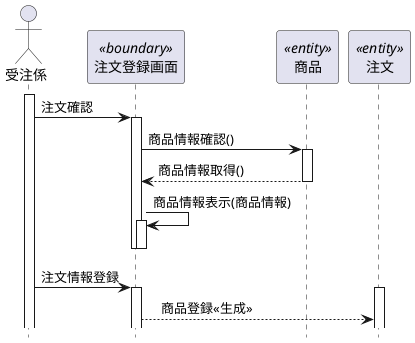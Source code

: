 @startuml 商品注文
hide footbox 
actor 受注係 as staff
participant "注文登録画面" as boundary <<boundary>>
participant "商品" as goods <<entity>>
participant "注文" as order <<entity>>

activate staff
staff -> boundary:注文確認
activate boundary
boundary -> goods:商品情報確認()
activate goods
goods --> boundary:商品情報取得()
deactivate goods
boundary ->boundary:商品情報表示(商品情報)
activate boundary
deactivate boundary
deactivate boundary
staff -> boundary:注文情報登録
activate boundary
activate order
boundary --> order:　商品登録<<生成>>


@enduml